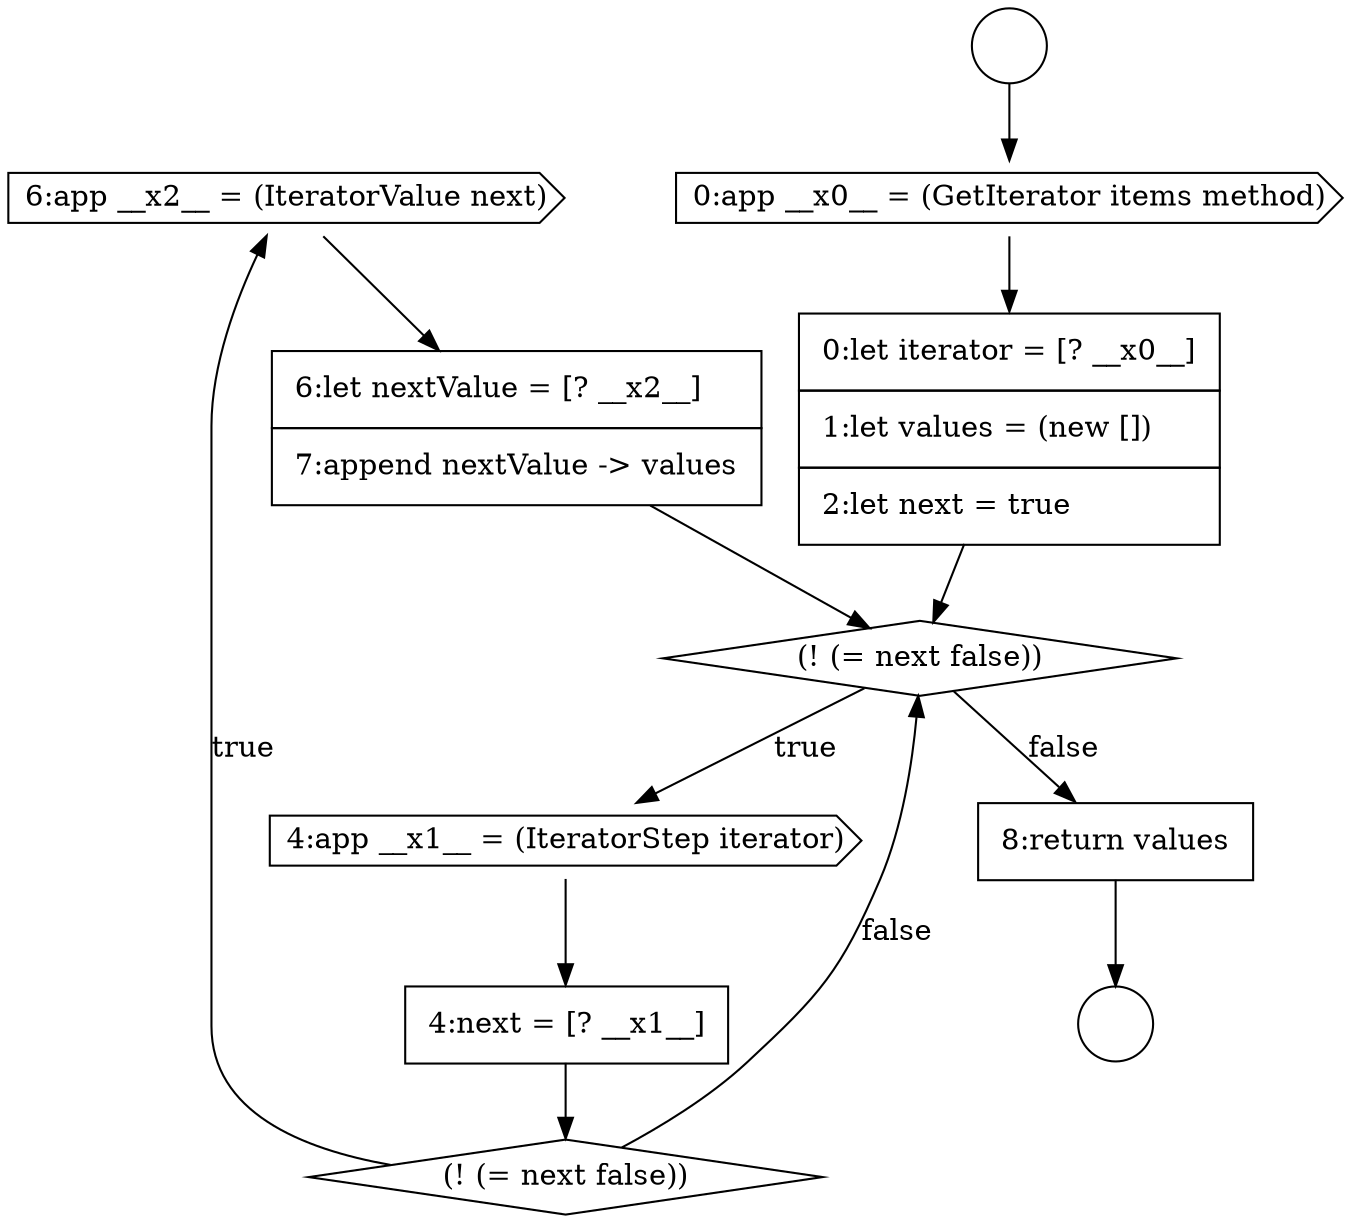 digraph {
  node14991 [shape=cds, label=<<font color="black">6:app __x2__ = (IteratorValue next)</font>> color="black" fillcolor="white" style=filled]
  node14987 [shape=diamond, label=<<font color="black">(! (= next false))</font>> color="black" fillcolor="white" style=filled]
  node14993 [shape=none, margin=0, label=<<font color="black">
    <table border="0" cellborder="1" cellspacing="0" cellpadding="10">
      <tr><td align="left">8:return values</td></tr>
    </table>
  </font>> color="black" fillcolor="white" style=filled]
  node14990 [shape=diamond, label=<<font color="black">(! (= next false))</font>> color="black" fillcolor="white" style=filled]
  node14986 [shape=none, margin=0, label=<<font color="black">
    <table border="0" cellborder="1" cellspacing="0" cellpadding="10">
      <tr><td align="left">0:let iterator = [? __x0__]</td></tr>
      <tr><td align="left">1:let values = (new [])</td></tr>
      <tr><td align="left">2:let next = true</td></tr>
    </table>
  </font>> color="black" fillcolor="white" style=filled]
  node14989 [shape=none, margin=0, label=<<font color="black">
    <table border="0" cellborder="1" cellspacing="0" cellpadding="10">
      <tr><td align="left">4:next = [? __x1__]</td></tr>
    </table>
  </font>> color="black" fillcolor="white" style=filled]
  node14985 [shape=cds, label=<<font color="black">0:app __x0__ = (GetIterator items method)</font>> color="black" fillcolor="white" style=filled]
  node14983 [shape=circle label=" " color="black" fillcolor="white" style=filled]
  node14992 [shape=none, margin=0, label=<<font color="black">
    <table border="0" cellborder="1" cellspacing="0" cellpadding="10">
      <tr><td align="left">6:let nextValue = [? __x2__]</td></tr>
      <tr><td align="left">7:append nextValue -&gt; values</td></tr>
    </table>
  </font>> color="black" fillcolor="white" style=filled]
  node14984 [shape=circle label=" " color="black" fillcolor="white" style=filled]
  node14988 [shape=cds, label=<<font color="black">4:app __x1__ = (IteratorStep iterator)</font>> color="black" fillcolor="white" style=filled]
  node14992 -> node14987 [ color="black"]
  node14988 -> node14989 [ color="black"]
  node14991 -> node14992 [ color="black"]
  node14989 -> node14990 [ color="black"]
  node14993 -> node14984 [ color="black"]
  node14990 -> node14991 [label=<<font color="black">true</font>> color="black"]
  node14990 -> node14987 [label=<<font color="black">false</font>> color="black"]
  node14985 -> node14986 [ color="black"]
  node14986 -> node14987 [ color="black"]
  node14987 -> node14988 [label=<<font color="black">true</font>> color="black"]
  node14987 -> node14993 [label=<<font color="black">false</font>> color="black"]
  node14983 -> node14985 [ color="black"]
}
